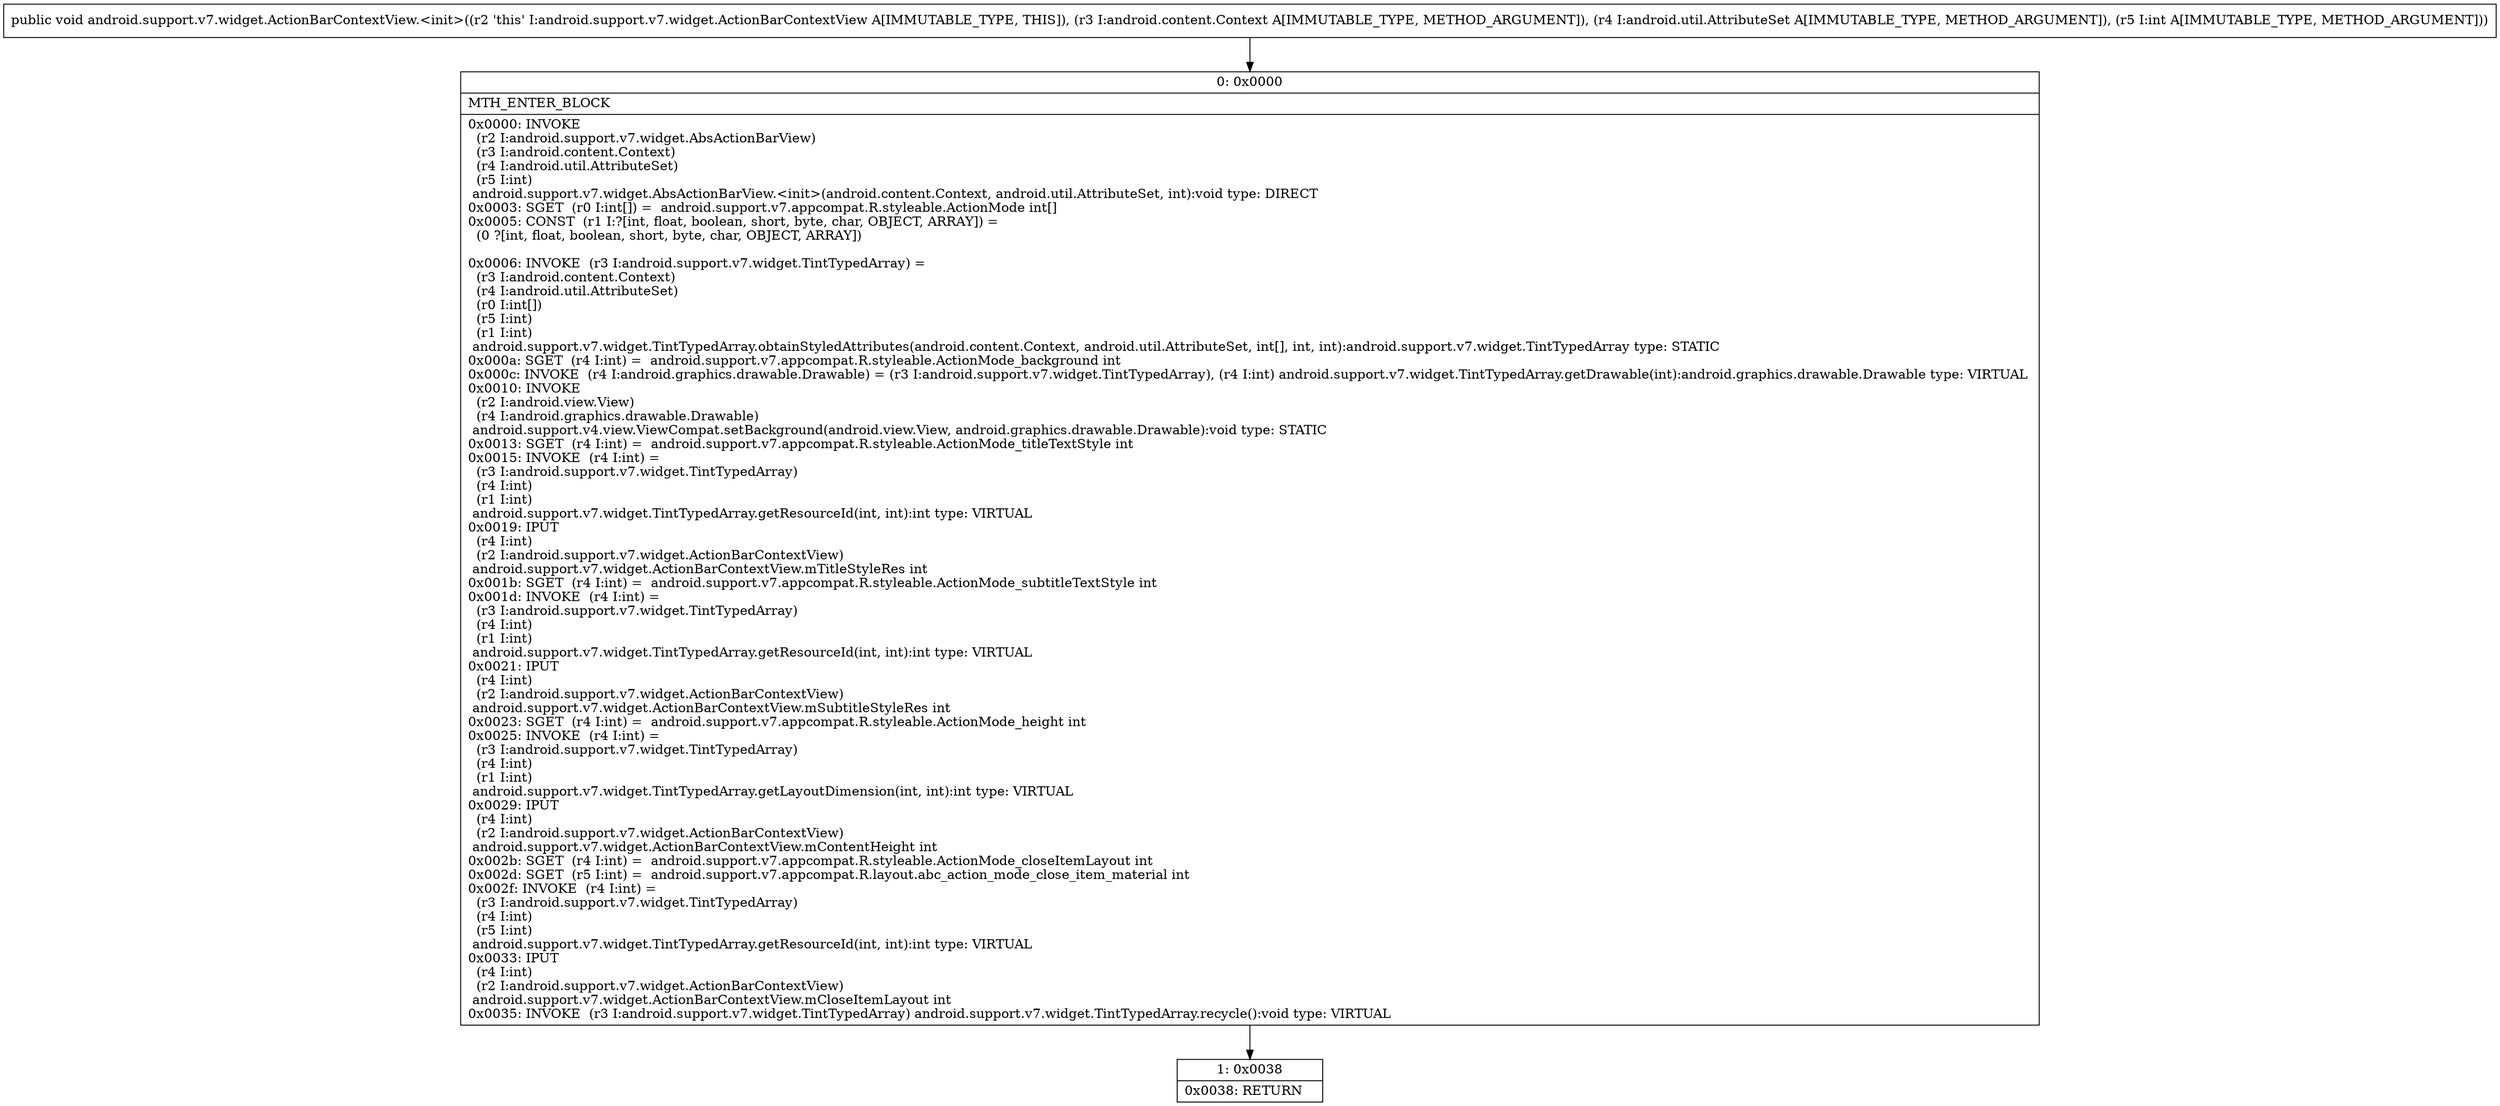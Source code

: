 digraph "CFG forandroid.support.v7.widget.ActionBarContextView.\<init\>(Landroid\/content\/Context;Landroid\/util\/AttributeSet;I)V" {
Node_0 [shape=record,label="{0\:\ 0x0000|MTH_ENTER_BLOCK\l|0x0000: INVOKE  \l  (r2 I:android.support.v7.widget.AbsActionBarView)\l  (r3 I:android.content.Context)\l  (r4 I:android.util.AttributeSet)\l  (r5 I:int)\l android.support.v7.widget.AbsActionBarView.\<init\>(android.content.Context, android.util.AttributeSet, int):void type: DIRECT \l0x0003: SGET  (r0 I:int[]) =  android.support.v7.appcompat.R.styleable.ActionMode int[] \l0x0005: CONST  (r1 I:?[int, float, boolean, short, byte, char, OBJECT, ARRAY]) = \l  (0 ?[int, float, boolean, short, byte, char, OBJECT, ARRAY])\l \l0x0006: INVOKE  (r3 I:android.support.v7.widget.TintTypedArray) = \l  (r3 I:android.content.Context)\l  (r4 I:android.util.AttributeSet)\l  (r0 I:int[])\l  (r5 I:int)\l  (r1 I:int)\l android.support.v7.widget.TintTypedArray.obtainStyledAttributes(android.content.Context, android.util.AttributeSet, int[], int, int):android.support.v7.widget.TintTypedArray type: STATIC \l0x000a: SGET  (r4 I:int) =  android.support.v7.appcompat.R.styleable.ActionMode_background int \l0x000c: INVOKE  (r4 I:android.graphics.drawable.Drawable) = (r3 I:android.support.v7.widget.TintTypedArray), (r4 I:int) android.support.v7.widget.TintTypedArray.getDrawable(int):android.graphics.drawable.Drawable type: VIRTUAL \l0x0010: INVOKE  \l  (r2 I:android.view.View)\l  (r4 I:android.graphics.drawable.Drawable)\l android.support.v4.view.ViewCompat.setBackground(android.view.View, android.graphics.drawable.Drawable):void type: STATIC \l0x0013: SGET  (r4 I:int) =  android.support.v7.appcompat.R.styleable.ActionMode_titleTextStyle int \l0x0015: INVOKE  (r4 I:int) = \l  (r3 I:android.support.v7.widget.TintTypedArray)\l  (r4 I:int)\l  (r1 I:int)\l android.support.v7.widget.TintTypedArray.getResourceId(int, int):int type: VIRTUAL \l0x0019: IPUT  \l  (r4 I:int)\l  (r2 I:android.support.v7.widget.ActionBarContextView)\l android.support.v7.widget.ActionBarContextView.mTitleStyleRes int \l0x001b: SGET  (r4 I:int) =  android.support.v7.appcompat.R.styleable.ActionMode_subtitleTextStyle int \l0x001d: INVOKE  (r4 I:int) = \l  (r3 I:android.support.v7.widget.TintTypedArray)\l  (r4 I:int)\l  (r1 I:int)\l android.support.v7.widget.TintTypedArray.getResourceId(int, int):int type: VIRTUAL \l0x0021: IPUT  \l  (r4 I:int)\l  (r2 I:android.support.v7.widget.ActionBarContextView)\l android.support.v7.widget.ActionBarContextView.mSubtitleStyleRes int \l0x0023: SGET  (r4 I:int) =  android.support.v7.appcompat.R.styleable.ActionMode_height int \l0x0025: INVOKE  (r4 I:int) = \l  (r3 I:android.support.v7.widget.TintTypedArray)\l  (r4 I:int)\l  (r1 I:int)\l android.support.v7.widget.TintTypedArray.getLayoutDimension(int, int):int type: VIRTUAL \l0x0029: IPUT  \l  (r4 I:int)\l  (r2 I:android.support.v7.widget.ActionBarContextView)\l android.support.v7.widget.ActionBarContextView.mContentHeight int \l0x002b: SGET  (r4 I:int) =  android.support.v7.appcompat.R.styleable.ActionMode_closeItemLayout int \l0x002d: SGET  (r5 I:int) =  android.support.v7.appcompat.R.layout.abc_action_mode_close_item_material int \l0x002f: INVOKE  (r4 I:int) = \l  (r3 I:android.support.v7.widget.TintTypedArray)\l  (r4 I:int)\l  (r5 I:int)\l android.support.v7.widget.TintTypedArray.getResourceId(int, int):int type: VIRTUAL \l0x0033: IPUT  \l  (r4 I:int)\l  (r2 I:android.support.v7.widget.ActionBarContextView)\l android.support.v7.widget.ActionBarContextView.mCloseItemLayout int \l0x0035: INVOKE  (r3 I:android.support.v7.widget.TintTypedArray) android.support.v7.widget.TintTypedArray.recycle():void type: VIRTUAL \l}"];
Node_1 [shape=record,label="{1\:\ 0x0038|0x0038: RETURN   \l}"];
MethodNode[shape=record,label="{public void android.support.v7.widget.ActionBarContextView.\<init\>((r2 'this' I:android.support.v7.widget.ActionBarContextView A[IMMUTABLE_TYPE, THIS]), (r3 I:android.content.Context A[IMMUTABLE_TYPE, METHOD_ARGUMENT]), (r4 I:android.util.AttributeSet A[IMMUTABLE_TYPE, METHOD_ARGUMENT]), (r5 I:int A[IMMUTABLE_TYPE, METHOD_ARGUMENT])) }"];
MethodNode -> Node_0;
Node_0 -> Node_1;
}

